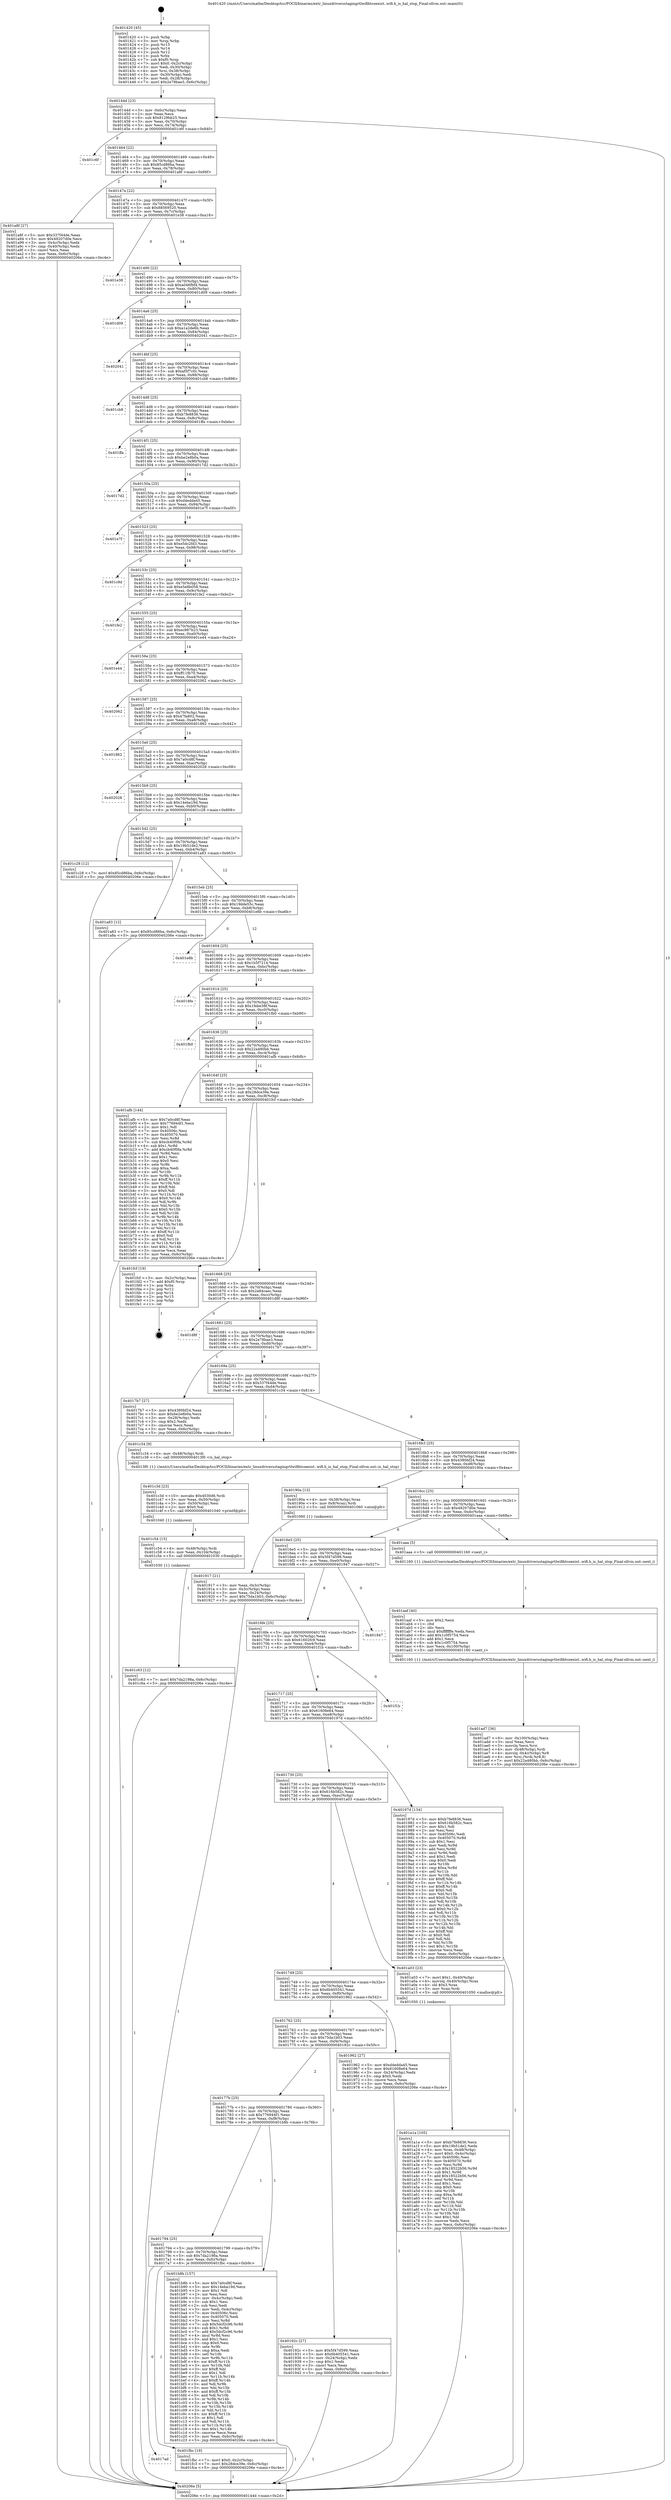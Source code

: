 digraph "0x401420" {
  label = "0x401420 (/mnt/c/Users/mathe/Desktop/tcc/POCII/binaries/extr_linuxdriversstagingrtlwifibtcoexist..wifi.h_is_hal_stop_Final-ollvm.out::main(0))"
  labelloc = "t"
  node[shape=record]

  Entry [label="",width=0.3,height=0.3,shape=circle,fillcolor=black,style=filled]
  "0x40144d" [label="{
     0x40144d [23]\l
     | [instrs]\l
     &nbsp;&nbsp;0x40144d \<+3\>: mov -0x6c(%rbp),%eax\l
     &nbsp;&nbsp;0x401450 \<+2\>: mov %eax,%ecx\l
     &nbsp;&nbsp;0x401452 \<+6\>: sub $0x8129bb25,%ecx\l
     &nbsp;&nbsp;0x401458 \<+3\>: mov %eax,-0x70(%rbp)\l
     &nbsp;&nbsp;0x40145b \<+3\>: mov %ecx,-0x74(%rbp)\l
     &nbsp;&nbsp;0x40145e \<+6\>: je 0000000000401c6f \<main+0x84f\>\l
  }"]
  "0x401c6f" [label="{
     0x401c6f\l
  }", style=dashed]
  "0x401464" [label="{
     0x401464 [22]\l
     | [instrs]\l
     &nbsp;&nbsp;0x401464 \<+5\>: jmp 0000000000401469 \<main+0x49\>\l
     &nbsp;&nbsp;0x401469 \<+3\>: mov -0x70(%rbp),%eax\l
     &nbsp;&nbsp;0x40146c \<+5\>: sub $0x85cd86ba,%eax\l
     &nbsp;&nbsp;0x401471 \<+3\>: mov %eax,-0x78(%rbp)\l
     &nbsp;&nbsp;0x401474 \<+6\>: je 0000000000401a8f \<main+0x66f\>\l
  }"]
  Exit [label="",width=0.3,height=0.3,shape=circle,fillcolor=black,style=filled,peripheries=2]
  "0x401a8f" [label="{
     0x401a8f [27]\l
     | [instrs]\l
     &nbsp;&nbsp;0x401a8f \<+5\>: mov $0x337f44de,%eax\l
     &nbsp;&nbsp;0x401a94 \<+5\>: mov $0x49207d0e,%ecx\l
     &nbsp;&nbsp;0x401a99 \<+3\>: mov -0x4c(%rbp),%edx\l
     &nbsp;&nbsp;0x401a9c \<+3\>: cmp -0x40(%rbp),%edx\l
     &nbsp;&nbsp;0x401a9f \<+3\>: cmovl %ecx,%eax\l
     &nbsp;&nbsp;0x401aa2 \<+3\>: mov %eax,-0x6c(%rbp)\l
     &nbsp;&nbsp;0x401aa5 \<+5\>: jmp 000000000040206e \<main+0xc4e\>\l
  }"]
  "0x40147a" [label="{
     0x40147a [22]\l
     | [instrs]\l
     &nbsp;&nbsp;0x40147a \<+5\>: jmp 000000000040147f \<main+0x5f\>\l
     &nbsp;&nbsp;0x40147f \<+3\>: mov -0x70(%rbp),%eax\l
     &nbsp;&nbsp;0x401482 \<+5\>: sub $0x88569520,%eax\l
     &nbsp;&nbsp;0x401487 \<+3\>: mov %eax,-0x7c(%rbp)\l
     &nbsp;&nbsp;0x40148a \<+6\>: je 0000000000401e38 \<main+0xa18\>\l
  }"]
  "0x4017ad" [label="{
     0x4017ad\l
  }", style=dashed]
  "0x401e38" [label="{
     0x401e38\l
  }", style=dashed]
  "0x401490" [label="{
     0x401490 [22]\l
     | [instrs]\l
     &nbsp;&nbsp;0x401490 \<+5\>: jmp 0000000000401495 \<main+0x75\>\l
     &nbsp;&nbsp;0x401495 \<+3\>: mov -0x70(%rbp),%eax\l
     &nbsp;&nbsp;0x401498 \<+5\>: sub $0xa046fbf4,%eax\l
     &nbsp;&nbsp;0x40149d \<+3\>: mov %eax,-0x80(%rbp)\l
     &nbsp;&nbsp;0x4014a0 \<+6\>: je 0000000000401d09 \<main+0x8e9\>\l
  }"]
  "0x401fbc" [label="{
     0x401fbc [19]\l
     | [instrs]\l
     &nbsp;&nbsp;0x401fbc \<+7\>: movl $0x0,-0x2c(%rbp)\l
     &nbsp;&nbsp;0x401fc3 \<+7\>: movl $0x28dce39e,-0x6c(%rbp)\l
     &nbsp;&nbsp;0x401fca \<+5\>: jmp 000000000040206e \<main+0xc4e\>\l
  }"]
  "0x401d09" [label="{
     0x401d09\l
  }", style=dashed]
  "0x4014a6" [label="{
     0x4014a6 [25]\l
     | [instrs]\l
     &nbsp;&nbsp;0x4014a6 \<+5\>: jmp 00000000004014ab \<main+0x8b\>\l
     &nbsp;&nbsp;0x4014ab \<+3\>: mov -0x70(%rbp),%eax\l
     &nbsp;&nbsp;0x4014ae \<+5\>: sub $0xa1a2de6b,%eax\l
     &nbsp;&nbsp;0x4014b3 \<+6\>: mov %eax,-0x84(%rbp)\l
     &nbsp;&nbsp;0x4014b9 \<+6\>: je 0000000000402041 \<main+0xc21\>\l
  }"]
  "0x401c63" [label="{
     0x401c63 [12]\l
     | [instrs]\l
     &nbsp;&nbsp;0x401c63 \<+7\>: movl $0x7da2198a,-0x6c(%rbp)\l
     &nbsp;&nbsp;0x401c6a \<+5\>: jmp 000000000040206e \<main+0xc4e\>\l
  }"]
  "0x402041" [label="{
     0x402041\l
  }", style=dashed]
  "0x4014bf" [label="{
     0x4014bf [25]\l
     | [instrs]\l
     &nbsp;&nbsp;0x4014bf \<+5\>: jmp 00000000004014c4 \<main+0xa4\>\l
     &nbsp;&nbsp;0x4014c4 \<+3\>: mov -0x70(%rbp),%eax\l
     &nbsp;&nbsp;0x4014c7 \<+5\>: sub $0xaf5f7c0c,%eax\l
     &nbsp;&nbsp;0x4014cc \<+6\>: mov %eax,-0x88(%rbp)\l
     &nbsp;&nbsp;0x4014d2 \<+6\>: je 0000000000401cb8 \<main+0x898\>\l
  }"]
  "0x401c54" [label="{
     0x401c54 [15]\l
     | [instrs]\l
     &nbsp;&nbsp;0x401c54 \<+4\>: mov -0x48(%rbp),%rdi\l
     &nbsp;&nbsp;0x401c58 \<+6\>: mov %eax,-0x104(%rbp)\l
     &nbsp;&nbsp;0x401c5e \<+5\>: call 0000000000401030 \<free@plt\>\l
     | [calls]\l
     &nbsp;&nbsp;0x401030 \{1\} (unknown)\l
  }"]
  "0x401cb8" [label="{
     0x401cb8\l
  }", style=dashed]
  "0x4014d8" [label="{
     0x4014d8 [25]\l
     | [instrs]\l
     &nbsp;&nbsp;0x4014d8 \<+5\>: jmp 00000000004014dd \<main+0xbd\>\l
     &nbsp;&nbsp;0x4014dd \<+3\>: mov -0x70(%rbp),%eax\l
     &nbsp;&nbsp;0x4014e0 \<+5\>: sub $0xb7fe8836,%eax\l
     &nbsp;&nbsp;0x4014e5 \<+6\>: mov %eax,-0x8c(%rbp)\l
     &nbsp;&nbsp;0x4014eb \<+6\>: je 0000000000401ffa \<main+0xbda\>\l
  }"]
  "0x401c3d" [label="{
     0x401c3d [23]\l
     | [instrs]\l
     &nbsp;&nbsp;0x401c3d \<+10\>: movabs $0x4030d6,%rdi\l
     &nbsp;&nbsp;0x401c47 \<+3\>: mov %eax,-0x50(%rbp)\l
     &nbsp;&nbsp;0x401c4a \<+3\>: mov -0x50(%rbp),%esi\l
     &nbsp;&nbsp;0x401c4d \<+2\>: mov $0x0,%al\l
     &nbsp;&nbsp;0x401c4f \<+5\>: call 0000000000401040 \<printf@plt\>\l
     | [calls]\l
     &nbsp;&nbsp;0x401040 \{1\} (unknown)\l
  }"]
  "0x401ffa" [label="{
     0x401ffa\l
  }", style=dashed]
  "0x4014f1" [label="{
     0x4014f1 [25]\l
     | [instrs]\l
     &nbsp;&nbsp;0x4014f1 \<+5\>: jmp 00000000004014f6 \<main+0xd6\>\l
     &nbsp;&nbsp;0x4014f6 \<+3\>: mov -0x70(%rbp),%eax\l
     &nbsp;&nbsp;0x4014f9 \<+5\>: sub $0xbe2e8b0a,%eax\l
     &nbsp;&nbsp;0x4014fe \<+6\>: mov %eax,-0x90(%rbp)\l
     &nbsp;&nbsp;0x401504 \<+6\>: je 00000000004017d2 \<main+0x3b2\>\l
  }"]
  "0x401794" [label="{
     0x401794 [25]\l
     | [instrs]\l
     &nbsp;&nbsp;0x401794 \<+5\>: jmp 0000000000401799 \<main+0x379\>\l
     &nbsp;&nbsp;0x401799 \<+3\>: mov -0x70(%rbp),%eax\l
     &nbsp;&nbsp;0x40179c \<+5\>: sub $0x7da2198a,%eax\l
     &nbsp;&nbsp;0x4017a1 \<+6\>: mov %eax,-0xfc(%rbp)\l
     &nbsp;&nbsp;0x4017a7 \<+6\>: je 0000000000401fbc \<main+0xb9c\>\l
  }"]
  "0x4017d2" [label="{
     0x4017d2\l
  }", style=dashed]
  "0x40150a" [label="{
     0x40150a [25]\l
     | [instrs]\l
     &nbsp;&nbsp;0x40150a \<+5\>: jmp 000000000040150f \<main+0xef\>\l
     &nbsp;&nbsp;0x40150f \<+3\>: mov -0x70(%rbp),%eax\l
     &nbsp;&nbsp;0x401512 \<+5\>: sub $0xd4edda45,%eax\l
     &nbsp;&nbsp;0x401517 \<+6\>: mov %eax,-0x94(%rbp)\l
     &nbsp;&nbsp;0x40151d \<+6\>: je 0000000000401e7f \<main+0xa5f\>\l
  }"]
  "0x401b8b" [label="{
     0x401b8b [157]\l
     | [instrs]\l
     &nbsp;&nbsp;0x401b8b \<+5\>: mov $0x7a0cd8f,%eax\l
     &nbsp;&nbsp;0x401b90 \<+5\>: mov $0x14eba19d,%ecx\l
     &nbsp;&nbsp;0x401b95 \<+2\>: mov $0x1,%dl\l
     &nbsp;&nbsp;0x401b97 \<+2\>: xor %esi,%esi\l
     &nbsp;&nbsp;0x401b99 \<+3\>: mov -0x4c(%rbp),%edi\l
     &nbsp;&nbsp;0x401b9c \<+3\>: sub $0x1,%esi\l
     &nbsp;&nbsp;0x401b9f \<+2\>: sub %esi,%edi\l
     &nbsp;&nbsp;0x401ba1 \<+3\>: mov %edi,-0x4c(%rbp)\l
     &nbsp;&nbsp;0x401ba4 \<+7\>: mov 0x40506c,%esi\l
     &nbsp;&nbsp;0x401bab \<+7\>: mov 0x405070,%edi\l
     &nbsp;&nbsp;0x401bb2 \<+3\>: mov %esi,%r8d\l
     &nbsp;&nbsp;0x401bb5 \<+7\>: sub $0x5dcf2c96,%r8d\l
     &nbsp;&nbsp;0x401bbc \<+4\>: sub $0x1,%r8d\l
     &nbsp;&nbsp;0x401bc0 \<+7\>: add $0x5dcf2c96,%r8d\l
     &nbsp;&nbsp;0x401bc7 \<+4\>: imul %r8d,%esi\l
     &nbsp;&nbsp;0x401bcb \<+3\>: and $0x1,%esi\l
     &nbsp;&nbsp;0x401bce \<+3\>: cmp $0x0,%esi\l
     &nbsp;&nbsp;0x401bd1 \<+4\>: sete %r9b\l
     &nbsp;&nbsp;0x401bd5 \<+3\>: cmp $0xa,%edi\l
     &nbsp;&nbsp;0x401bd8 \<+4\>: setl %r10b\l
     &nbsp;&nbsp;0x401bdc \<+3\>: mov %r9b,%r11b\l
     &nbsp;&nbsp;0x401bdf \<+4\>: xor $0xff,%r11b\l
     &nbsp;&nbsp;0x401be3 \<+3\>: mov %r10b,%bl\l
     &nbsp;&nbsp;0x401be6 \<+3\>: xor $0xff,%bl\l
     &nbsp;&nbsp;0x401be9 \<+3\>: xor $0x1,%dl\l
     &nbsp;&nbsp;0x401bec \<+3\>: mov %r11b,%r14b\l
     &nbsp;&nbsp;0x401bef \<+4\>: and $0xff,%r14b\l
     &nbsp;&nbsp;0x401bf3 \<+3\>: and %dl,%r9b\l
     &nbsp;&nbsp;0x401bf6 \<+3\>: mov %bl,%r15b\l
     &nbsp;&nbsp;0x401bf9 \<+4\>: and $0xff,%r15b\l
     &nbsp;&nbsp;0x401bfd \<+3\>: and %dl,%r10b\l
     &nbsp;&nbsp;0x401c00 \<+3\>: or %r9b,%r14b\l
     &nbsp;&nbsp;0x401c03 \<+3\>: or %r10b,%r15b\l
     &nbsp;&nbsp;0x401c06 \<+3\>: xor %r15b,%r14b\l
     &nbsp;&nbsp;0x401c09 \<+3\>: or %bl,%r11b\l
     &nbsp;&nbsp;0x401c0c \<+4\>: xor $0xff,%r11b\l
     &nbsp;&nbsp;0x401c10 \<+3\>: or $0x1,%dl\l
     &nbsp;&nbsp;0x401c13 \<+3\>: and %dl,%r11b\l
     &nbsp;&nbsp;0x401c16 \<+3\>: or %r11b,%r14b\l
     &nbsp;&nbsp;0x401c19 \<+4\>: test $0x1,%r14b\l
     &nbsp;&nbsp;0x401c1d \<+3\>: cmovne %ecx,%eax\l
     &nbsp;&nbsp;0x401c20 \<+3\>: mov %eax,-0x6c(%rbp)\l
     &nbsp;&nbsp;0x401c23 \<+5\>: jmp 000000000040206e \<main+0xc4e\>\l
  }"]
  "0x401e7f" [label="{
     0x401e7f\l
  }", style=dashed]
  "0x401523" [label="{
     0x401523 [25]\l
     | [instrs]\l
     &nbsp;&nbsp;0x401523 \<+5\>: jmp 0000000000401528 \<main+0x108\>\l
     &nbsp;&nbsp;0x401528 \<+3\>: mov -0x70(%rbp),%eax\l
     &nbsp;&nbsp;0x40152b \<+5\>: sub $0xe5dc2fd3,%eax\l
     &nbsp;&nbsp;0x401530 \<+6\>: mov %eax,-0x98(%rbp)\l
     &nbsp;&nbsp;0x401536 \<+6\>: je 0000000000401c9d \<main+0x87d\>\l
  }"]
  "0x401ad7" [label="{
     0x401ad7 [36]\l
     | [instrs]\l
     &nbsp;&nbsp;0x401ad7 \<+6\>: mov -0x100(%rbp),%ecx\l
     &nbsp;&nbsp;0x401add \<+3\>: imul %eax,%ecx\l
     &nbsp;&nbsp;0x401ae0 \<+3\>: movslq %ecx,%rsi\l
     &nbsp;&nbsp;0x401ae3 \<+4\>: mov -0x48(%rbp),%rdi\l
     &nbsp;&nbsp;0x401ae7 \<+4\>: movslq -0x4c(%rbp),%r8\l
     &nbsp;&nbsp;0x401aeb \<+4\>: mov %rsi,(%rdi,%r8,8)\l
     &nbsp;&nbsp;0x401aef \<+7\>: movl $0x22a480bb,-0x6c(%rbp)\l
     &nbsp;&nbsp;0x401af6 \<+5\>: jmp 000000000040206e \<main+0xc4e\>\l
  }"]
  "0x401c9d" [label="{
     0x401c9d\l
  }", style=dashed]
  "0x40153c" [label="{
     0x40153c [25]\l
     | [instrs]\l
     &nbsp;&nbsp;0x40153c \<+5\>: jmp 0000000000401541 \<main+0x121\>\l
     &nbsp;&nbsp;0x401541 \<+3\>: mov -0x70(%rbp),%eax\l
     &nbsp;&nbsp;0x401544 \<+5\>: sub $0xe5e8b058,%eax\l
     &nbsp;&nbsp;0x401549 \<+6\>: mov %eax,-0x9c(%rbp)\l
     &nbsp;&nbsp;0x40154f \<+6\>: je 0000000000401fe2 \<main+0xbc2\>\l
  }"]
  "0x401aaf" [label="{
     0x401aaf [40]\l
     | [instrs]\l
     &nbsp;&nbsp;0x401aaf \<+5\>: mov $0x2,%ecx\l
     &nbsp;&nbsp;0x401ab4 \<+1\>: cltd\l
     &nbsp;&nbsp;0x401ab5 \<+2\>: idiv %ecx\l
     &nbsp;&nbsp;0x401ab7 \<+6\>: imul $0xfffffffe,%edx,%ecx\l
     &nbsp;&nbsp;0x401abd \<+6\>: add $0x1c0f5754,%ecx\l
     &nbsp;&nbsp;0x401ac3 \<+3\>: add $0x1,%ecx\l
     &nbsp;&nbsp;0x401ac6 \<+6\>: sub $0x1c0f5754,%ecx\l
     &nbsp;&nbsp;0x401acc \<+6\>: mov %ecx,-0x100(%rbp)\l
     &nbsp;&nbsp;0x401ad2 \<+5\>: call 0000000000401160 \<next_i\>\l
     | [calls]\l
     &nbsp;&nbsp;0x401160 \{1\} (/mnt/c/Users/mathe/Desktop/tcc/POCII/binaries/extr_linuxdriversstagingrtlwifibtcoexist..wifi.h_is_hal_stop_Final-ollvm.out::next_i)\l
  }"]
  "0x401fe2" [label="{
     0x401fe2\l
  }", style=dashed]
  "0x401555" [label="{
     0x401555 [25]\l
     | [instrs]\l
     &nbsp;&nbsp;0x401555 \<+5\>: jmp 000000000040155a \<main+0x13a\>\l
     &nbsp;&nbsp;0x40155a \<+3\>: mov -0x70(%rbp),%eax\l
     &nbsp;&nbsp;0x40155d \<+5\>: sub $0xec987b23,%eax\l
     &nbsp;&nbsp;0x401562 \<+6\>: mov %eax,-0xa0(%rbp)\l
     &nbsp;&nbsp;0x401568 \<+6\>: je 0000000000401e44 \<main+0xa24\>\l
  }"]
  "0x401a1a" [label="{
     0x401a1a [105]\l
     | [instrs]\l
     &nbsp;&nbsp;0x401a1a \<+5\>: mov $0xb7fe8836,%ecx\l
     &nbsp;&nbsp;0x401a1f \<+5\>: mov $0x19b51de2,%edx\l
     &nbsp;&nbsp;0x401a24 \<+4\>: mov %rax,-0x48(%rbp)\l
     &nbsp;&nbsp;0x401a28 \<+7\>: movl $0x0,-0x4c(%rbp)\l
     &nbsp;&nbsp;0x401a2f \<+7\>: mov 0x40506c,%esi\l
     &nbsp;&nbsp;0x401a36 \<+8\>: mov 0x405070,%r8d\l
     &nbsp;&nbsp;0x401a3e \<+3\>: mov %esi,%r9d\l
     &nbsp;&nbsp;0x401a41 \<+7\>: sub $0x18522b56,%r9d\l
     &nbsp;&nbsp;0x401a48 \<+4\>: sub $0x1,%r9d\l
     &nbsp;&nbsp;0x401a4c \<+7\>: add $0x18522b56,%r9d\l
     &nbsp;&nbsp;0x401a53 \<+4\>: imul %r9d,%esi\l
     &nbsp;&nbsp;0x401a57 \<+3\>: and $0x1,%esi\l
     &nbsp;&nbsp;0x401a5a \<+3\>: cmp $0x0,%esi\l
     &nbsp;&nbsp;0x401a5d \<+4\>: sete %r10b\l
     &nbsp;&nbsp;0x401a61 \<+4\>: cmp $0xa,%r8d\l
     &nbsp;&nbsp;0x401a65 \<+4\>: setl %r11b\l
     &nbsp;&nbsp;0x401a69 \<+3\>: mov %r10b,%bl\l
     &nbsp;&nbsp;0x401a6c \<+3\>: and %r11b,%bl\l
     &nbsp;&nbsp;0x401a6f \<+3\>: xor %r11b,%r10b\l
     &nbsp;&nbsp;0x401a72 \<+3\>: or %r10b,%bl\l
     &nbsp;&nbsp;0x401a75 \<+3\>: test $0x1,%bl\l
     &nbsp;&nbsp;0x401a78 \<+3\>: cmovne %edx,%ecx\l
     &nbsp;&nbsp;0x401a7b \<+3\>: mov %ecx,-0x6c(%rbp)\l
     &nbsp;&nbsp;0x401a7e \<+5\>: jmp 000000000040206e \<main+0xc4e\>\l
  }"]
  "0x401e44" [label="{
     0x401e44\l
  }", style=dashed]
  "0x40156e" [label="{
     0x40156e [25]\l
     | [instrs]\l
     &nbsp;&nbsp;0x40156e \<+5\>: jmp 0000000000401573 \<main+0x153\>\l
     &nbsp;&nbsp;0x401573 \<+3\>: mov -0x70(%rbp),%eax\l
     &nbsp;&nbsp;0x401576 \<+5\>: sub $0xff11fb70,%eax\l
     &nbsp;&nbsp;0x40157b \<+6\>: mov %eax,-0xa4(%rbp)\l
     &nbsp;&nbsp;0x401581 \<+6\>: je 0000000000402062 \<main+0xc42\>\l
  }"]
  "0x40177b" [label="{
     0x40177b [25]\l
     | [instrs]\l
     &nbsp;&nbsp;0x40177b \<+5\>: jmp 0000000000401780 \<main+0x360\>\l
     &nbsp;&nbsp;0x401780 \<+3\>: mov -0x70(%rbp),%eax\l
     &nbsp;&nbsp;0x401783 \<+5\>: sub $0x776944f1,%eax\l
     &nbsp;&nbsp;0x401788 \<+6\>: mov %eax,-0xf8(%rbp)\l
     &nbsp;&nbsp;0x40178e \<+6\>: je 0000000000401b8b \<main+0x76b\>\l
  }"]
  "0x402062" [label="{
     0x402062\l
  }", style=dashed]
  "0x401587" [label="{
     0x401587 [25]\l
     | [instrs]\l
     &nbsp;&nbsp;0x401587 \<+5\>: jmp 000000000040158c \<main+0x16c\>\l
     &nbsp;&nbsp;0x40158c \<+3\>: mov -0x70(%rbp),%eax\l
     &nbsp;&nbsp;0x40158f \<+5\>: sub $0x47fa802,%eax\l
     &nbsp;&nbsp;0x401594 \<+6\>: mov %eax,-0xa8(%rbp)\l
     &nbsp;&nbsp;0x40159a \<+6\>: je 0000000000401862 \<main+0x442\>\l
  }"]
  "0x40192c" [label="{
     0x40192c [27]\l
     | [instrs]\l
     &nbsp;&nbsp;0x40192c \<+5\>: mov $0x5f47d599,%eax\l
     &nbsp;&nbsp;0x401931 \<+5\>: mov $0x6b405541,%ecx\l
     &nbsp;&nbsp;0x401936 \<+3\>: mov -0x24(%rbp),%edx\l
     &nbsp;&nbsp;0x401939 \<+3\>: cmp $0x1,%edx\l
     &nbsp;&nbsp;0x40193c \<+3\>: cmovl %ecx,%eax\l
     &nbsp;&nbsp;0x40193f \<+3\>: mov %eax,-0x6c(%rbp)\l
     &nbsp;&nbsp;0x401942 \<+5\>: jmp 000000000040206e \<main+0xc4e\>\l
  }"]
  "0x401862" [label="{
     0x401862\l
  }", style=dashed]
  "0x4015a0" [label="{
     0x4015a0 [25]\l
     | [instrs]\l
     &nbsp;&nbsp;0x4015a0 \<+5\>: jmp 00000000004015a5 \<main+0x185\>\l
     &nbsp;&nbsp;0x4015a5 \<+3\>: mov -0x70(%rbp),%eax\l
     &nbsp;&nbsp;0x4015a8 \<+5\>: sub $0x7a0cd8f,%eax\l
     &nbsp;&nbsp;0x4015ad \<+6\>: mov %eax,-0xac(%rbp)\l
     &nbsp;&nbsp;0x4015b3 \<+6\>: je 0000000000402028 \<main+0xc08\>\l
  }"]
  "0x401762" [label="{
     0x401762 [25]\l
     | [instrs]\l
     &nbsp;&nbsp;0x401762 \<+5\>: jmp 0000000000401767 \<main+0x347\>\l
     &nbsp;&nbsp;0x401767 \<+3\>: mov -0x70(%rbp),%eax\l
     &nbsp;&nbsp;0x40176a \<+5\>: sub $0x75da1b03,%eax\l
     &nbsp;&nbsp;0x40176f \<+6\>: mov %eax,-0xf4(%rbp)\l
     &nbsp;&nbsp;0x401775 \<+6\>: je 000000000040192c \<main+0x50c\>\l
  }"]
  "0x402028" [label="{
     0x402028\l
  }", style=dashed]
  "0x4015b9" [label="{
     0x4015b9 [25]\l
     | [instrs]\l
     &nbsp;&nbsp;0x4015b9 \<+5\>: jmp 00000000004015be \<main+0x19e\>\l
     &nbsp;&nbsp;0x4015be \<+3\>: mov -0x70(%rbp),%eax\l
     &nbsp;&nbsp;0x4015c1 \<+5\>: sub $0x14eba19d,%eax\l
     &nbsp;&nbsp;0x4015c6 \<+6\>: mov %eax,-0xb0(%rbp)\l
     &nbsp;&nbsp;0x4015cc \<+6\>: je 0000000000401c28 \<main+0x808\>\l
  }"]
  "0x401962" [label="{
     0x401962 [27]\l
     | [instrs]\l
     &nbsp;&nbsp;0x401962 \<+5\>: mov $0xd4edda45,%eax\l
     &nbsp;&nbsp;0x401967 \<+5\>: mov $0x61608e64,%ecx\l
     &nbsp;&nbsp;0x40196c \<+3\>: mov -0x24(%rbp),%edx\l
     &nbsp;&nbsp;0x40196f \<+3\>: cmp $0x0,%edx\l
     &nbsp;&nbsp;0x401972 \<+3\>: cmove %ecx,%eax\l
     &nbsp;&nbsp;0x401975 \<+3\>: mov %eax,-0x6c(%rbp)\l
     &nbsp;&nbsp;0x401978 \<+5\>: jmp 000000000040206e \<main+0xc4e\>\l
  }"]
  "0x401c28" [label="{
     0x401c28 [12]\l
     | [instrs]\l
     &nbsp;&nbsp;0x401c28 \<+7\>: movl $0x85cd86ba,-0x6c(%rbp)\l
     &nbsp;&nbsp;0x401c2f \<+5\>: jmp 000000000040206e \<main+0xc4e\>\l
  }"]
  "0x4015d2" [label="{
     0x4015d2 [25]\l
     | [instrs]\l
     &nbsp;&nbsp;0x4015d2 \<+5\>: jmp 00000000004015d7 \<main+0x1b7\>\l
     &nbsp;&nbsp;0x4015d7 \<+3\>: mov -0x70(%rbp),%eax\l
     &nbsp;&nbsp;0x4015da \<+5\>: sub $0x19b51de2,%eax\l
     &nbsp;&nbsp;0x4015df \<+6\>: mov %eax,-0xb4(%rbp)\l
     &nbsp;&nbsp;0x4015e5 \<+6\>: je 0000000000401a83 \<main+0x663\>\l
  }"]
  "0x401749" [label="{
     0x401749 [25]\l
     | [instrs]\l
     &nbsp;&nbsp;0x401749 \<+5\>: jmp 000000000040174e \<main+0x32e\>\l
     &nbsp;&nbsp;0x40174e \<+3\>: mov -0x70(%rbp),%eax\l
     &nbsp;&nbsp;0x401751 \<+5\>: sub $0x6b405541,%eax\l
     &nbsp;&nbsp;0x401756 \<+6\>: mov %eax,-0xf0(%rbp)\l
     &nbsp;&nbsp;0x40175c \<+6\>: je 0000000000401962 \<main+0x542\>\l
  }"]
  "0x401a83" [label="{
     0x401a83 [12]\l
     | [instrs]\l
     &nbsp;&nbsp;0x401a83 \<+7\>: movl $0x85cd86ba,-0x6c(%rbp)\l
     &nbsp;&nbsp;0x401a8a \<+5\>: jmp 000000000040206e \<main+0xc4e\>\l
  }"]
  "0x4015eb" [label="{
     0x4015eb [25]\l
     | [instrs]\l
     &nbsp;&nbsp;0x4015eb \<+5\>: jmp 00000000004015f0 \<main+0x1d0\>\l
     &nbsp;&nbsp;0x4015f0 \<+3\>: mov -0x70(%rbp),%eax\l
     &nbsp;&nbsp;0x4015f3 \<+5\>: sub $0x19dde55c,%eax\l
     &nbsp;&nbsp;0x4015f8 \<+6\>: mov %eax,-0xb8(%rbp)\l
     &nbsp;&nbsp;0x4015fe \<+6\>: je 0000000000401e8b \<main+0xa6b\>\l
  }"]
  "0x401a03" [label="{
     0x401a03 [23]\l
     | [instrs]\l
     &nbsp;&nbsp;0x401a03 \<+7\>: movl $0x1,-0x40(%rbp)\l
     &nbsp;&nbsp;0x401a0a \<+4\>: movslq -0x40(%rbp),%rax\l
     &nbsp;&nbsp;0x401a0e \<+4\>: shl $0x3,%rax\l
     &nbsp;&nbsp;0x401a12 \<+3\>: mov %rax,%rdi\l
     &nbsp;&nbsp;0x401a15 \<+5\>: call 0000000000401050 \<malloc@plt\>\l
     | [calls]\l
     &nbsp;&nbsp;0x401050 \{1\} (unknown)\l
  }"]
  "0x401e8b" [label="{
     0x401e8b\l
  }", style=dashed]
  "0x401604" [label="{
     0x401604 [25]\l
     | [instrs]\l
     &nbsp;&nbsp;0x401604 \<+5\>: jmp 0000000000401609 \<main+0x1e9\>\l
     &nbsp;&nbsp;0x401609 \<+3\>: mov -0x70(%rbp),%eax\l
     &nbsp;&nbsp;0x40160c \<+5\>: sub $0x1b5f7214,%eax\l
     &nbsp;&nbsp;0x401611 \<+6\>: mov %eax,-0xbc(%rbp)\l
     &nbsp;&nbsp;0x401617 \<+6\>: je 00000000004018fe \<main+0x4de\>\l
  }"]
  "0x401730" [label="{
     0x401730 [25]\l
     | [instrs]\l
     &nbsp;&nbsp;0x401730 \<+5\>: jmp 0000000000401735 \<main+0x315\>\l
     &nbsp;&nbsp;0x401735 \<+3\>: mov -0x70(%rbp),%eax\l
     &nbsp;&nbsp;0x401738 \<+5\>: sub $0x616b582c,%eax\l
     &nbsp;&nbsp;0x40173d \<+6\>: mov %eax,-0xec(%rbp)\l
     &nbsp;&nbsp;0x401743 \<+6\>: je 0000000000401a03 \<main+0x5e3\>\l
  }"]
  "0x4018fe" [label="{
     0x4018fe\l
  }", style=dashed]
  "0x40161d" [label="{
     0x40161d [25]\l
     | [instrs]\l
     &nbsp;&nbsp;0x40161d \<+5\>: jmp 0000000000401622 \<main+0x202\>\l
     &nbsp;&nbsp;0x401622 \<+3\>: mov -0x70(%rbp),%eax\l
     &nbsp;&nbsp;0x401625 \<+5\>: sub $0x1febe38f,%eax\l
     &nbsp;&nbsp;0x40162a \<+6\>: mov %eax,-0xc0(%rbp)\l
     &nbsp;&nbsp;0x401630 \<+6\>: je 0000000000401fb0 \<main+0xb90\>\l
  }"]
  "0x40197d" [label="{
     0x40197d [134]\l
     | [instrs]\l
     &nbsp;&nbsp;0x40197d \<+5\>: mov $0xb7fe8836,%eax\l
     &nbsp;&nbsp;0x401982 \<+5\>: mov $0x616b582c,%ecx\l
     &nbsp;&nbsp;0x401987 \<+2\>: mov $0x1,%dl\l
     &nbsp;&nbsp;0x401989 \<+2\>: xor %esi,%esi\l
     &nbsp;&nbsp;0x40198b \<+7\>: mov 0x40506c,%edi\l
     &nbsp;&nbsp;0x401992 \<+8\>: mov 0x405070,%r8d\l
     &nbsp;&nbsp;0x40199a \<+3\>: sub $0x1,%esi\l
     &nbsp;&nbsp;0x40199d \<+3\>: mov %edi,%r9d\l
     &nbsp;&nbsp;0x4019a0 \<+3\>: add %esi,%r9d\l
     &nbsp;&nbsp;0x4019a3 \<+4\>: imul %r9d,%edi\l
     &nbsp;&nbsp;0x4019a7 \<+3\>: and $0x1,%edi\l
     &nbsp;&nbsp;0x4019aa \<+3\>: cmp $0x0,%edi\l
     &nbsp;&nbsp;0x4019ad \<+4\>: sete %r10b\l
     &nbsp;&nbsp;0x4019b1 \<+4\>: cmp $0xa,%r8d\l
     &nbsp;&nbsp;0x4019b5 \<+4\>: setl %r11b\l
     &nbsp;&nbsp;0x4019b9 \<+3\>: mov %r10b,%bl\l
     &nbsp;&nbsp;0x4019bc \<+3\>: xor $0xff,%bl\l
     &nbsp;&nbsp;0x4019bf \<+3\>: mov %r11b,%r14b\l
     &nbsp;&nbsp;0x4019c2 \<+4\>: xor $0xff,%r14b\l
     &nbsp;&nbsp;0x4019c6 \<+3\>: xor $0x0,%dl\l
     &nbsp;&nbsp;0x4019c9 \<+3\>: mov %bl,%r15b\l
     &nbsp;&nbsp;0x4019cc \<+4\>: and $0x0,%r15b\l
     &nbsp;&nbsp;0x4019d0 \<+3\>: and %dl,%r10b\l
     &nbsp;&nbsp;0x4019d3 \<+3\>: mov %r14b,%r12b\l
     &nbsp;&nbsp;0x4019d6 \<+4\>: and $0x0,%r12b\l
     &nbsp;&nbsp;0x4019da \<+3\>: and %dl,%r11b\l
     &nbsp;&nbsp;0x4019dd \<+3\>: or %r10b,%r15b\l
     &nbsp;&nbsp;0x4019e0 \<+3\>: or %r11b,%r12b\l
     &nbsp;&nbsp;0x4019e3 \<+3\>: xor %r12b,%r15b\l
     &nbsp;&nbsp;0x4019e6 \<+3\>: or %r14b,%bl\l
     &nbsp;&nbsp;0x4019e9 \<+3\>: xor $0xff,%bl\l
     &nbsp;&nbsp;0x4019ec \<+3\>: or $0x0,%dl\l
     &nbsp;&nbsp;0x4019ef \<+2\>: and %dl,%bl\l
     &nbsp;&nbsp;0x4019f1 \<+3\>: or %bl,%r15b\l
     &nbsp;&nbsp;0x4019f4 \<+4\>: test $0x1,%r15b\l
     &nbsp;&nbsp;0x4019f8 \<+3\>: cmovne %ecx,%eax\l
     &nbsp;&nbsp;0x4019fb \<+3\>: mov %eax,-0x6c(%rbp)\l
     &nbsp;&nbsp;0x4019fe \<+5\>: jmp 000000000040206e \<main+0xc4e\>\l
  }"]
  "0x401fb0" [label="{
     0x401fb0\l
  }", style=dashed]
  "0x401636" [label="{
     0x401636 [25]\l
     | [instrs]\l
     &nbsp;&nbsp;0x401636 \<+5\>: jmp 000000000040163b \<main+0x21b\>\l
     &nbsp;&nbsp;0x40163b \<+3\>: mov -0x70(%rbp),%eax\l
     &nbsp;&nbsp;0x40163e \<+5\>: sub $0x22a480bb,%eax\l
     &nbsp;&nbsp;0x401643 \<+6\>: mov %eax,-0xc4(%rbp)\l
     &nbsp;&nbsp;0x401649 \<+6\>: je 0000000000401afb \<main+0x6db\>\l
  }"]
  "0x401717" [label="{
     0x401717 [25]\l
     | [instrs]\l
     &nbsp;&nbsp;0x401717 \<+5\>: jmp 000000000040171c \<main+0x2fc\>\l
     &nbsp;&nbsp;0x40171c \<+3\>: mov -0x70(%rbp),%eax\l
     &nbsp;&nbsp;0x40171f \<+5\>: sub $0x61608e64,%eax\l
     &nbsp;&nbsp;0x401724 \<+6\>: mov %eax,-0xe8(%rbp)\l
     &nbsp;&nbsp;0x40172a \<+6\>: je 000000000040197d \<main+0x55d\>\l
  }"]
  "0x401afb" [label="{
     0x401afb [144]\l
     | [instrs]\l
     &nbsp;&nbsp;0x401afb \<+5\>: mov $0x7a0cd8f,%eax\l
     &nbsp;&nbsp;0x401b00 \<+5\>: mov $0x776944f1,%ecx\l
     &nbsp;&nbsp;0x401b05 \<+2\>: mov $0x1,%dl\l
     &nbsp;&nbsp;0x401b07 \<+7\>: mov 0x40506c,%esi\l
     &nbsp;&nbsp;0x401b0e \<+7\>: mov 0x405070,%edi\l
     &nbsp;&nbsp;0x401b15 \<+3\>: mov %esi,%r8d\l
     &nbsp;&nbsp;0x401b18 \<+7\>: sub $0xcb40f0fa,%r8d\l
     &nbsp;&nbsp;0x401b1f \<+4\>: sub $0x1,%r8d\l
     &nbsp;&nbsp;0x401b23 \<+7\>: add $0xcb40f0fa,%r8d\l
     &nbsp;&nbsp;0x401b2a \<+4\>: imul %r8d,%esi\l
     &nbsp;&nbsp;0x401b2e \<+3\>: and $0x1,%esi\l
     &nbsp;&nbsp;0x401b31 \<+3\>: cmp $0x0,%esi\l
     &nbsp;&nbsp;0x401b34 \<+4\>: sete %r9b\l
     &nbsp;&nbsp;0x401b38 \<+3\>: cmp $0xa,%edi\l
     &nbsp;&nbsp;0x401b3b \<+4\>: setl %r10b\l
     &nbsp;&nbsp;0x401b3f \<+3\>: mov %r9b,%r11b\l
     &nbsp;&nbsp;0x401b42 \<+4\>: xor $0xff,%r11b\l
     &nbsp;&nbsp;0x401b46 \<+3\>: mov %r10b,%bl\l
     &nbsp;&nbsp;0x401b49 \<+3\>: xor $0xff,%bl\l
     &nbsp;&nbsp;0x401b4c \<+3\>: xor $0x0,%dl\l
     &nbsp;&nbsp;0x401b4f \<+3\>: mov %r11b,%r14b\l
     &nbsp;&nbsp;0x401b52 \<+4\>: and $0x0,%r14b\l
     &nbsp;&nbsp;0x401b56 \<+3\>: and %dl,%r9b\l
     &nbsp;&nbsp;0x401b59 \<+3\>: mov %bl,%r15b\l
     &nbsp;&nbsp;0x401b5c \<+4\>: and $0x0,%r15b\l
     &nbsp;&nbsp;0x401b60 \<+3\>: and %dl,%r10b\l
     &nbsp;&nbsp;0x401b63 \<+3\>: or %r9b,%r14b\l
     &nbsp;&nbsp;0x401b66 \<+3\>: or %r10b,%r15b\l
     &nbsp;&nbsp;0x401b69 \<+3\>: xor %r15b,%r14b\l
     &nbsp;&nbsp;0x401b6c \<+3\>: or %bl,%r11b\l
     &nbsp;&nbsp;0x401b6f \<+4\>: xor $0xff,%r11b\l
     &nbsp;&nbsp;0x401b73 \<+3\>: or $0x0,%dl\l
     &nbsp;&nbsp;0x401b76 \<+3\>: and %dl,%r11b\l
     &nbsp;&nbsp;0x401b79 \<+3\>: or %r11b,%r14b\l
     &nbsp;&nbsp;0x401b7c \<+4\>: test $0x1,%r14b\l
     &nbsp;&nbsp;0x401b80 \<+3\>: cmovne %ecx,%eax\l
     &nbsp;&nbsp;0x401b83 \<+3\>: mov %eax,-0x6c(%rbp)\l
     &nbsp;&nbsp;0x401b86 \<+5\>: jmp 000000000040206e \<main+0xc4e\>\l
  }"]
  "0x40164f" [label="{
     0x40164f [25]\l
     | [instrs]\l
     &nbsp;&nbsp;0x40164f \<+5\>: jmp 0000000000401654 \<main+0x234\>\l
     &nbsp;&nbsp;0x401654 \<+3\>: mov -0x70(%rbp),%eax\l
     &nbsp;&nbsp;0x401657 \<+5\>: sub $0x28dce39e,%eax\l
     &nbsp;&nbsp;0x40165c \<+6\>: mov %eax,-0xc8(%rbp)\l
     &nbsp;&nbsp;0x401662 \<+6\>: je 0000000000401fcf \<main+0xbaf\>\l
  }"]
  "0x401f1b" [label="{
     0x401f1b\l
  }", style=dashed]
  "0x401fcf" [label="{
     0x401fcf [19]\l
     | [instrs]\l
     &nbsp;&nbsp;0x401fcf \<+3\>: mov -0x2c(%rbp),%eax\l
     &nbsp;&nbsp;0x401fd2 \<+7\>: add $0xf0,%rsp\l
     &nbsp;&nbsp;0x401fd9 \<+1\>: pop %rbx\l
     &nbsp;&nbsp;0x401fda \<+2\>: pop %r12\l
     &nbsp;&nbsp;0x401fdc \<+2\>: pop %r14\l
     &nbsp;&nbsp;0x401fde \<+2\>: pop %r15\l
     &nbsp;&nbsp;0x401fe0 \<+1\>: pop %rbp\l
     &nbsp;&nbsp;0x401fe1 \<+1\>: ret\l
  }"]
  "0x401668" [label="{
     0x401668 [25]\l
     | [instrs]\l
     &nbsp;&nbsp;0x401668 \<+5\>: jmp 000000000040166d \<main+0x24d\>\l
     &nbsp;&nbsp;0x40166d \<+3\>: mov -0x70(%rbp),%eax\l
     &nbsp;&nbsp;0x401670 \<+5\>: sub $0x2a84caec,%eax\l
     &nbsp;&nbsp;0x401675 \<+6\>: mov %eax,-0xcc(%rbp)\l
     &nbsp;&nbsp;0x40167b \<+6\>: je 0000000000401d8f \<main+0x96f\>\l
  }"]
  "0x4016fe" [label="{
     0x4016fe [25]\l
     | [instrs]\l
     &nbsp;&nbsp;0x4016fe \<+5\>: jmp 0000000000401703 \<main+0x2e3\>\l
     &nbsp;&nbsp;0x401703 \<+3\>: mov -0x70(%rbp),%eax\l
     &nbsp;&nbsp;0x401706 \<+5\>: sub $0x61602fc9,%eax\l
     &nbsp;&nbsp;0x40170b \<+6\>: mov %eax,-0xe4(%rbp)\l
     &nbsp;&nbsp;0x401711 \<+6\>: je 0000000000401f1b \<main+0xafb\>\l
  }"]
  "0x401d8f" [label="{
     0x401d8f\l
  }", style=dashed]
  "0x401681" [label="{
     0x401681 [25]\l
     | [instrs]\l
     &nbsp;&nbsp;0x401681 \<+5\>: jmp 0000000000401686 \<main+0x266\>\l
     &nbsp;&nbsp;0x401686 \<+3\>: mov -0x70(%rbp),%eax\l
     &nbsp;&nbsp;0x401689 \<+5\>: sub $0x2e78bae3,%eax\l
     &nbsp;&nbsp;0x40168e \<+6\>: mov %eax,-0xd0(%rbp)\l
     &nbsp;&nbsp;0x401694 \<+6\>: je 00000000004017b7 \<main+0x397\>\l
  }"]
  "0x401947" [label="{
     0x401947\l
  }", style=dashed]
  "0x4017b7" [label="{
     0x4017b7 [27]\l
     | [instrs]\l
     &nbsp;&nbsp;0x4017b7 \<+5\>: mov $0x4380bf24,%eax\l
     &nbsp;&nbsp;0x4017bc \<+5\>: mov $0xbe2e8b0a,%ecx\l
     &nbsp;&nbsp;0x4017c1 \<+3\>: mov -0x28(%rbp),%edx\l
     &nbsp;&nbsp;0x4017c4 \<+3\>: cmp $0x2,%edx\l
     &nbsp;&nbsp;0x4017c7 \<+3\>: cmovne %ecx,%eax\l
     &nbsp;&nbsp;0x4017ca \<+3\>: mov %eax,-0x6c(%rbp)\l
     &nbsp;&nbsp;0x4017cd \<+5\>: jmp 000000000040206e \<main+0xc4e\>\l
  }"]
  "0x40169a" [label="{
     0x40169a [25]\l
     | [instrs]\l
     &nbsp;&nbsp;0x40169a \<+5\>: jmp 000000000040169f \<main+0x27f\>\l
     &nbsp;&nbsp;0x40169f \<+3\>: mov -0x70(%rbp),%eax\l
     &nbsp;&nbsp;0x4016a2 \<+5\>: sub $0x337f44de,%eax\l
     &nbsp;&nbsp;0x4016a7 \<+6\>: mov %eax,-0xd4(%rbp)\l
     &nbsp;&nbsp;0x4016ad \<+6\>: je 0000000000401c34 \<main+0x814\>\l
  }"]
  "0x40206e" [label="{
     0x40206e [5]\l
     | [instrs]\l
     &nbsp;&nbsp;0x40206e \<+5\>: jmp 000000000040144d \<main+0x2d\>\l
  }"]
  "0x401420" [label="{
     0x401420 [45]\l
     | [instrs]\l
     &nbsp;&nbsp;0x401420 \<+1\>: push %rbp\l
     &nbsp;&nbsp;0x401421 \<+3\>: mov %rsp,%rbp\l
     &nbsp;&nbsp;0x401424 \<+2\>: push %r15\l
     &nbsp;&nbsp;0x401426 \<+2\>: push %r14\l
     &nbsp;&nbsp;0x401428 \<+2\>: push %r12\l
     &nbsp;&nbsp;0x40142a \<+1\>: push %rbx\l
     &nbsp;&nbsp;0x40142b \<+7\>: sub $0xf0,%rsp\l
     &nbsp;&nbsp;0x401432 \<+7\>: movl $0x0,-0x2c(%rbp)\l
     &nbsp;&nbsp;0x401439 \<+3\>: mov %edi,-0x30(%rbp)\l
     &nbsp;&nbsp;0x40143c \<+4\>: mov %rsi,-0x38(%rbp)\l
     &nbsp;&nbsp;0x401440 \<+3\>: mov -0x30(%rbp),%edi\l
     &nbsp;&nbsp;0x401443 \<+3\>: mov %edi,-0x28(%rbp)\l
     &nbsp;&nbsp;0x401446 \<+7\>: movl $0x2e78bae3,-0x6c(%rbp)\l
  }"]
  "0x4016e5" [label="{
     0x4016e5 [25]\l
     | [instrs]\l
     &nbsp;&nbsp;0x4016e5 \<+5\>: jmp 00000000004016ea \<main+0x2ca\>\l
     &nbsp;&nbsp;0x4016ea \<+3\>: mov -0x70(%rbp),%eax\l
     &nbsp;&nbsp;0x4016ed \<+5\>: sub $0x5f47d599,%eax\l
     &nbsp;&nbsp;0x4016f2 \<+6\>: mov %eax,-0xe0(%rbp)\l
     &nbsp;&nbsp;0x4016f8 \<+6\>: je 0000000000401947 \<main+0x527\>\l
  }"]
  "0x401c34" [label="{
     0x401c34 [9]\l
     | [instrs]\l
     &nbsp;&nbsp;0x401c34 \<+4\>: mov -0x48(%rbp),%rdi\l
     &nbsp;&nbsp;0x401c38 \<+5\>: call 00000000004013f0 \<is_hal_stop\>\l
     | [calls]\l
     &nbsp;&nbsp;0x4013f0 \{1\} (/mnt/c/Users/mathe/Desktop/tcc/POCII/binaries/extr_linuxdriversstagingrtlwifibtcoexist..wifi.h_is_hal_stop_Final-ollvm.out::is_hal_stop)\l
  }"]
  "0x4016b3" [label="{
     0x4016b3 [25]\l
     | [instrs]\l
     &nbsp;&nbsp;0x4016b3 \<+5\>: jmp 00000000004016b8 \<main+0x298\>\l
     &nbsp;&nbsp;0x4016b8 \<+3\>: mov -0x70(%rbp),%eax\l
     &nbsp;&nbsp;0x4016bb \<+5\>: sub $0x4380bf24,%eax\l
     &nbsp;&nbsp;0x4016c0 \<+6\>: mov %eax,-0xd8(%rbp)\l
     &nbsp;&nbsp;0x4016c6 \<+6\>: je 000000000040190a \<main+0x4ea\>\l
  }"]
  "0x401aaa" [label="{
     0x401aaa [5]\l
     | [instrs]\l
     &nbsp;&nbsp;0x401aaa \<+5\>: call 0000000000401160 \<next_i\>\l
     | [calls]\l
     &nbsp;&nbsp;0x401160 \{1\} (/mnt/c/Users/mathe/Desktop/tcc/POCII/binaries/extr_linuxdriversstagingrtlwifibtcoexist..wifi.h_is_hal_stop_Final-ollvm.out::next_i)\l
  }"]
  "0x40190a" [label="{
     0x40190a [13]\l
     | [instrs]\l
     &nbsp;&nbsp;0x40190a \<+4\>: mov -0x38(%rbp),%rax\l
     &nbsp;&nbsp;0x40190e \<+4\>: mov 0x8(%rax),%rdi\l
     &nbsp;&nbsp;0x401912 \<+5\>: call 0000000000401060 \<atoi@plt\>\l
     | [calls]\l
     &nbsp;&nbsp;0x401060 \{1\} (unknown)\l
  }"]
  "0x4016cc" [label="{
     0x4016cc [25]\l
     | [instrs]\l
     &nbsp;&nbsp;0x4016cc \<+5\>: jmp 00000000004016d1 \<main+0x2b1\>\l
     &nbsp;&nbsp;0x4016d1 \<+3\>: mov -0x70(%rbp),%eax\l
     &nbsp;&nbsp;0x4016d4 \<+5\>: sub $0x49207d0e,%eax\l
     &nbsp;&nbsp;0x4016d9 \<+6\>: mov %eax,-0xdc(%rbp)\l
     &nbsp;&nbsp;0x4016df \<+6\>: je 0000000000401aaa \<main+0x68a\>\l
  }"]
  "0x401917" [label="{
     0x401917 [21]\l
     | [instrs]\l
     &nbsp;&nbsp;0x401917 \<+3\>: mov %eax,-0x3c(%rbp)\l
     &nbsp;&nbsp;0x40191a \<+3\>: mov -0x3c(%rbp),%eax\l
     &nbsp;&nbsp;0x40191d \<+3\>: mov %eax,-0x24(%rbp)\l
     &nbsp;&nbsp;0x401920 \<+7\>: movl $0x75da1b03,-0x6c(%rbp)\l
     &nbsp;&nbsp;0x401927 \<+5\>: jmp 000000000040206e \<main+0xc4e\>\l
  }"]
  Entry -> "0x401420" [label=" 1"]
  "0x40144d" -> "0x401c6f" [label=" 0"]
  "0x40144d" -> "0x401464" [label=" 16"]
  "0x401fcf" -> Exit [label=" 1"]
  "0x401464" -> "0x401a8f" [label=" 2"]
  "0x401464" -> "0x40147a" [label=" 14"]
  "0x401fbc" -> "0x40206e" [label=" 1"]
  "0x40147a" -> "0x401e38" [label=" 0"]
  "0x40147a" -> "0x401490" [label=" 14"]
  "0x401794" -> "0x4017ad" [label=" 0"]
  "0x401490" -> "0x401d09" [label=" 0"]
  "0x401490" -> "0x4014a6" [label=" 14"]
  "0x401794" -> "0x401fbc" [label=" 1"]
  "0x4014a6" -> "0x402041" [label=" 0"]
  "0x4014a6" -> "0x4014bf" [label=" 14"]
  "0x401c63" -> "0x40206e" [label=" 1"]
  "0x4014bf" -> "0x401cb8" [label=" 0"]
  "0x4014bf" -> "0x4014d8" [label=" 14"]
  "0x401c54" -> "0x401c63" [label=" 1"]
  "0x4014d8" -> "0x401ffa" [label=" 0"]
  "0x4014d8" -> "0x4014f1" [label=" 14"]
  "0x401c3d" -> "0x401c54" [label=" 1"]
  "0x4014f1" -> "0x4017d2" [label=" 0"]
  "0x4014f1" -> "0x40150a" [label=" 14"]
  "0x401c34" -> "0x401c3d" [label=" 1"]
  "0x40150a" -> "0x401e7f" [label=" 0"]
  "0x40150a" -> "0x401523" [label=" 14"]
  "0x401c28" -> "0x40206e" [label=" 1"]
  "0x401523" -> "0x401c9d" [label=" 0"]
  "0x401523" -> "0x40153c" [label=" 14"]
  "0x40177b" -> "0x401794" [label=" 1"]
  "0x40153c" -> "0x401fe2" [label=" 0"]
  "0x40153c" -> "0x401555" [label=" 14"]
  "0x40177b" -> "0x401b8b" [label=" 1"]
  "0x401555" -> "0x401e44" [label=" 0"]
  "0x401555" -> "0x40156e" [label=" 14"]
  "0x401b8b" -> "0x40206e" [label=" 1"]
  "0x40156e" -> "0x402062" [label=" 0"]
  "0x40156e" -> "0x401587" [label=" 14"]
  "0x401afb" -> "0x40206e" [label=" 1"]
  "0x401587" -> "0x401862" [label=" 0"]
  "0x401587" -> "0x4015a0" [label=" 14"]
  "0x401ad7" -> "0x40206e" [label=" 1"]
  "0x4015a0" -> "0x402028" [label=" 0"]
  "0x4015a0" -> "0x4015b9" [label=" 14"]
  "0x401aaa" -> "0x401aaf" [label=" 1"]
  "0x4015b9" -> "0x401c28" [label=" 1"]
  "0x4015b9" -> "0x4015d2" [label=" 13"]
  "0x401a8f" -> "0x40206e" [label=" 2"]
  "0x4015d2" -> "0x401a83" [label=" 1"]
  "0x4015d2" -> "0x4015eb" [label=" 12"]
  "0x401a1a" -> "0x40206e" [label=" 1"]
  "0x4015eb" -> "0x401e8b" [label=" 0"]
  "0x4015eb" -> "0x401604" [label=" 12"]
  "0x401a03" -> "0x401a1a" [label=" 1"]
  "0x401604" -> "0x4018fe" [label=" 0"]
  "0x401604" -> "0x40161d" [label=" 12"]
  "0x401962" -> "0x40206e" [label=" 1"]
  "0x40161d" -> "0x401fb0" [label=" 0"]
  "0x40161d" -> "0x401636" [label=" 12"]
  "0x40192c" -> "0x40206e" [label=" 1"]
  "0x401636" -> "0x401afb" [label=" 1"]
  "0x401636" -> "0x40164f" [label=" 11"]
  "0x401762" -> "0x40192c" [label=" 1"]
  "0x40164f" -> "0x401fcf" [label=" 1"]
  "0x40164f" -> "0x401668" [label=" 10"]
  "0x401aaf" -> "0x401ad7" [label=" 1"]
  "0x401668" -> "0x401d8f" [label=" 0"]
  "0x401668" -> "0x401681" [label=" 10"]
  "0x401749" -> "0x401962" [label=" 1"]
  "0x401681" -> "0x4017b7" [label=" 1"]
  "0x401681" -> "0x40169a" [label=" 9"]
  "0x4017b7" -> "0x40206e" [label=" 1"]
  "0x401420" -> "0x40144d" [label=" 1"]
  "0x40206e" -> "0x40144d" [label=" 15"]
  "0x401a83" -> "0x40206e" [label=" 1"]
  "0x40169a" -> "0x401c34" [label=" 1"]
  "0x40169a" -> "0x4016b3" [label=" 8"]
  "0x401730" -> "0x401a03" [label=" 1"]
  "0x4016b3" -> "0x40190a" [label=" 1"]
  "0x4016b3" -> "0x4016cc" [label=" 7"]
  "0x40190a" -> "0x401917" [label=" 1"]
  "0x401917" -> "0x40206e" [label=" 1"]
  "0x40197d" -> "0x40206e" [label=" 1"]
  "0x4016cc" -> "0x401aaa" [label=" 1"]
  "0x4016cc" -> "0x4016e5" [label=" 6"]
  "0x401730" -> "0x401749" [label=" 4"]
  "0x4016e5" -> "0x401947" [label=" 0"]
  "0x4016e5" -> "0x4016fe" [label=" 6"]
  "0x401749" -> "0x401762" [label=" 3"]
  "0x4016fe" -> "0x401f1b" [label=" 0"]
  "0x4016fe" -> "0x401717" [label=" 6"]
  "0x401762" -> "0x40177b" [label=" 2"]
  "0x401717" -> "0x40197d" [label=" 1"]
  "0x401717" -> "0x401730" [label=" 5"]
}
